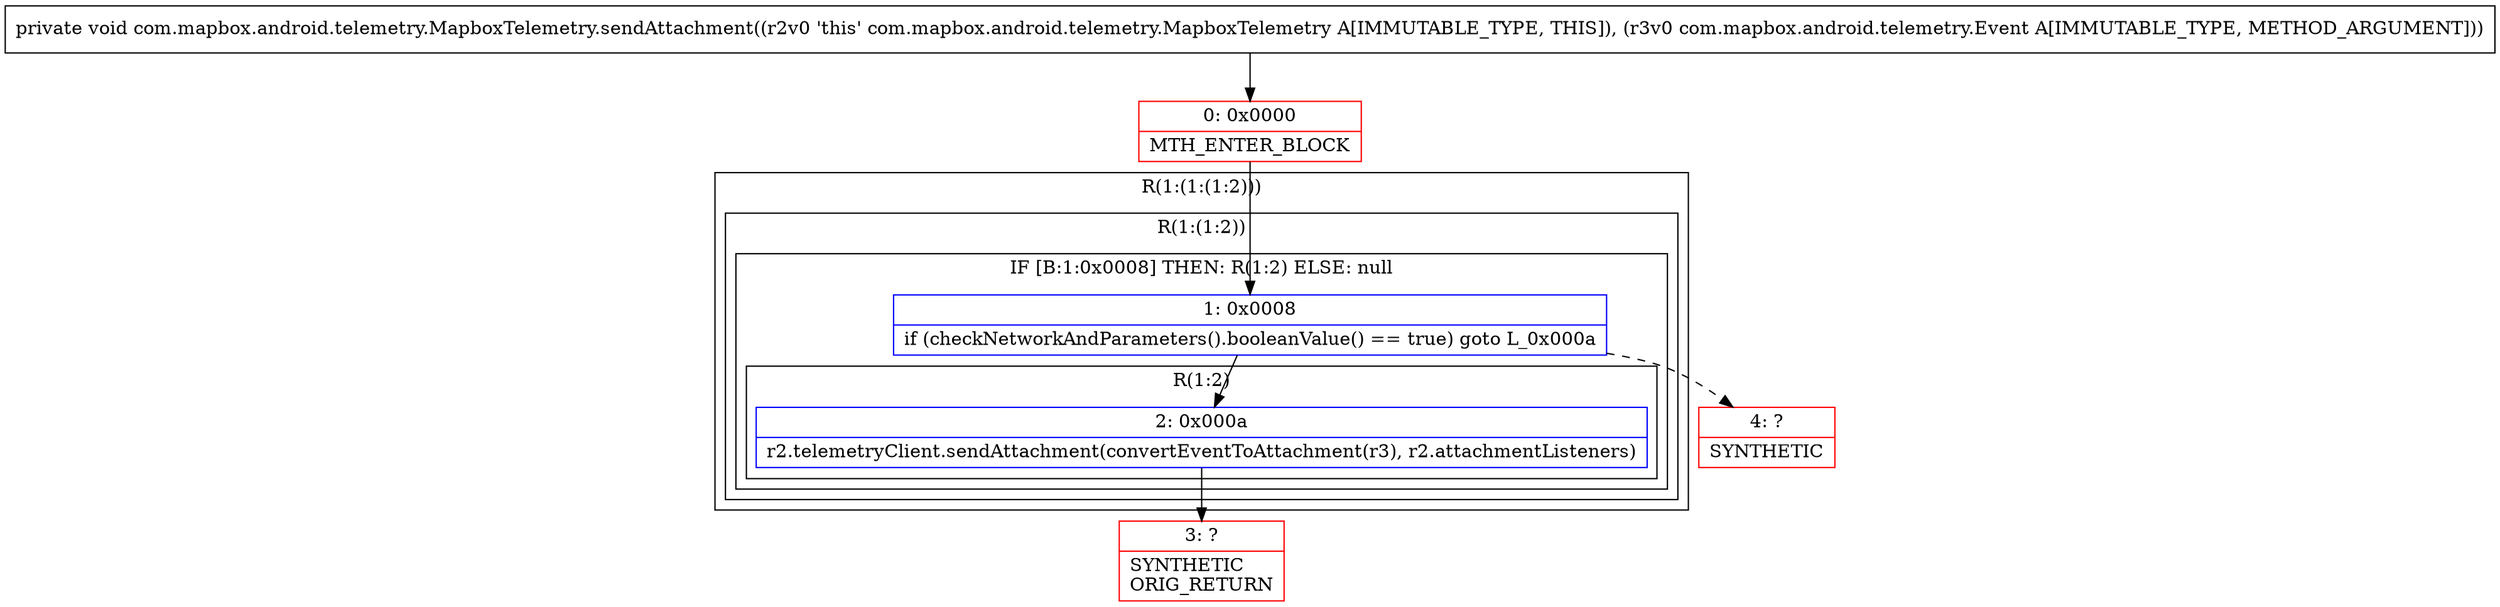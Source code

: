 digraph "CFG forcom.mapbox.android.telemetry.MapboxTelemetry.sendAttachment(Lcom\/mapbox\/android\/telemetry\/Event;)V" {
subgraph cluster_Region_1027894138 {
label = "R(1:(1:(1:2)))";
node [shape=record,color=blue];
subgraph cluster_Region_1260572484 {
label = "R(1:(1:2))";
node [shape=record,color=blue];
subgraph cluster_IfRegion_1763929364 {
label = "IF [B:1:0x0008] THEN: R(1:2) ELSE: null";
node [shape=record,color=blue];
Node_1 [shape=record,label="{1\:\ 0x0008|if (checkNetworkAndParameters().booleanValue() == true) goto L_0x000a\l}"];
subgraph cluster_Region_629570161 {
label = "R(1:2)";
node [shape=record,color=blue];
Node_2 [shape=record,label="{2\:\ 0x000a|r2.telemetryClient.sendAttachment(convertEventToAttachment(r3), r2.attachmentListeners)\l}"];
}
}
}
}
Node_0 [shape=record,color=red,label="{0\:\ 0x0000|MTH_ENTER_BLOCK\l}"];
Node_3 [shape=record,color=red,label="{3\:\ ?|SYNTHETIC\lORIG_RETURN\l}"];
Node_4 [shape=record,color=red,label="{4\:\ ?|SYNTHETIC\l}"];
MethodNode[shape=record,label="{private void com.mapbox.android.telemetry.MapboxTelemetry.sendAttachment((r2v0 'this' com.mapbox.android.telemetry.MapboxTelemetry A[IMMUTABLE_TYPE, THIS]), (r3v0 com.mapbox.android.telemetry.Event A[IMMUTABLE_TYPE, METHOD_ARGUMENT])) }"];
MethodNode -> Node_0;
Node_1 -> Node_2;
Node_1 -> Node_4[style=dashed];
Node_2 -> Node_3;
Node_0 -> Node_1;
}

